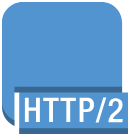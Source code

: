 <mxfile version="22.1.5" type="google">
  <diagram name="Page-1" id="uZYtoIPR4RCwBDxITLN6">
    <mxGraphModel grid="0" page="1" gridSize="10" guides="1" tooltips="1" connect="1" arrows="1" fold="1" pageScale="1" pageWidth="1169" pageHeight="827" math="0" shadow="0">
      <root>
        <mxCell id="0" />
        <mxCell id="1" parent="0" />
        <mxCell id="_vzQ8HUQMd4CfSFKXU6u-1" value="" style="outlineConnect=0;dashed=0;verticalLabelPosition=bottom;verticalAlign=top;align=center;html=1;shape=mxgraph.aws3.http_2_protocol;fillColor=#5294CF;gradientColor=none;" vertex="1" parent="1">
          <mxGeometry x="448" y="155" width="63" height="66" as="geometry" />
        </mxCell>
      </root>
    </mxGraphModel>
  </diagram>
</mxfile>
